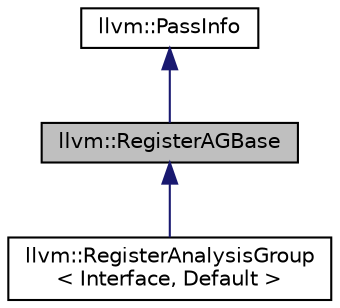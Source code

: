 digraph "llvm::RegisterAGBase"
{
 // LATEX_PDF_SIZE
  bgcolor="transparent";
  edge [fontname="Helvetica",fontsize="10",labelfontname="Helvetica",labelfontsize="10"];
  node [fontname="Helvetica",fontsize="10",shape="box"];
  Node1 [label="llvm::RegisterAGBase",height=0.2,width=0.4,color="black", fillcolor="grey75", style="filled", fontcolor="black",tooltip="RegisterAnalysisGroup - Register a Pass as a member of an analysis group."];
  Node2 -> Node1 [dir="back",color="midnightblue",fontsize="10",style="solid",fontname="Helvetica"];
  Node2 [label="llvm::PassInfo",height=0.2,width=0.4,color="black",URL="$classllvm_1_1PassInfo.html",tooltip="PassInfo class - An instance of this class exists for every pass known by the system,..."];
  Node1 -> Node3 [dir="back",color="midnightblue",fontsize="10",style="solid",fontname="Helvetica"];
  Node3 [label="llvm::RegisterAnalysisGroup\l\< Interface, Default \>",height=0.2,width=0.4,color="black",URL="$structllvm_1_1RegisterAnalysisGroup.html",tooltip=" "];
}
